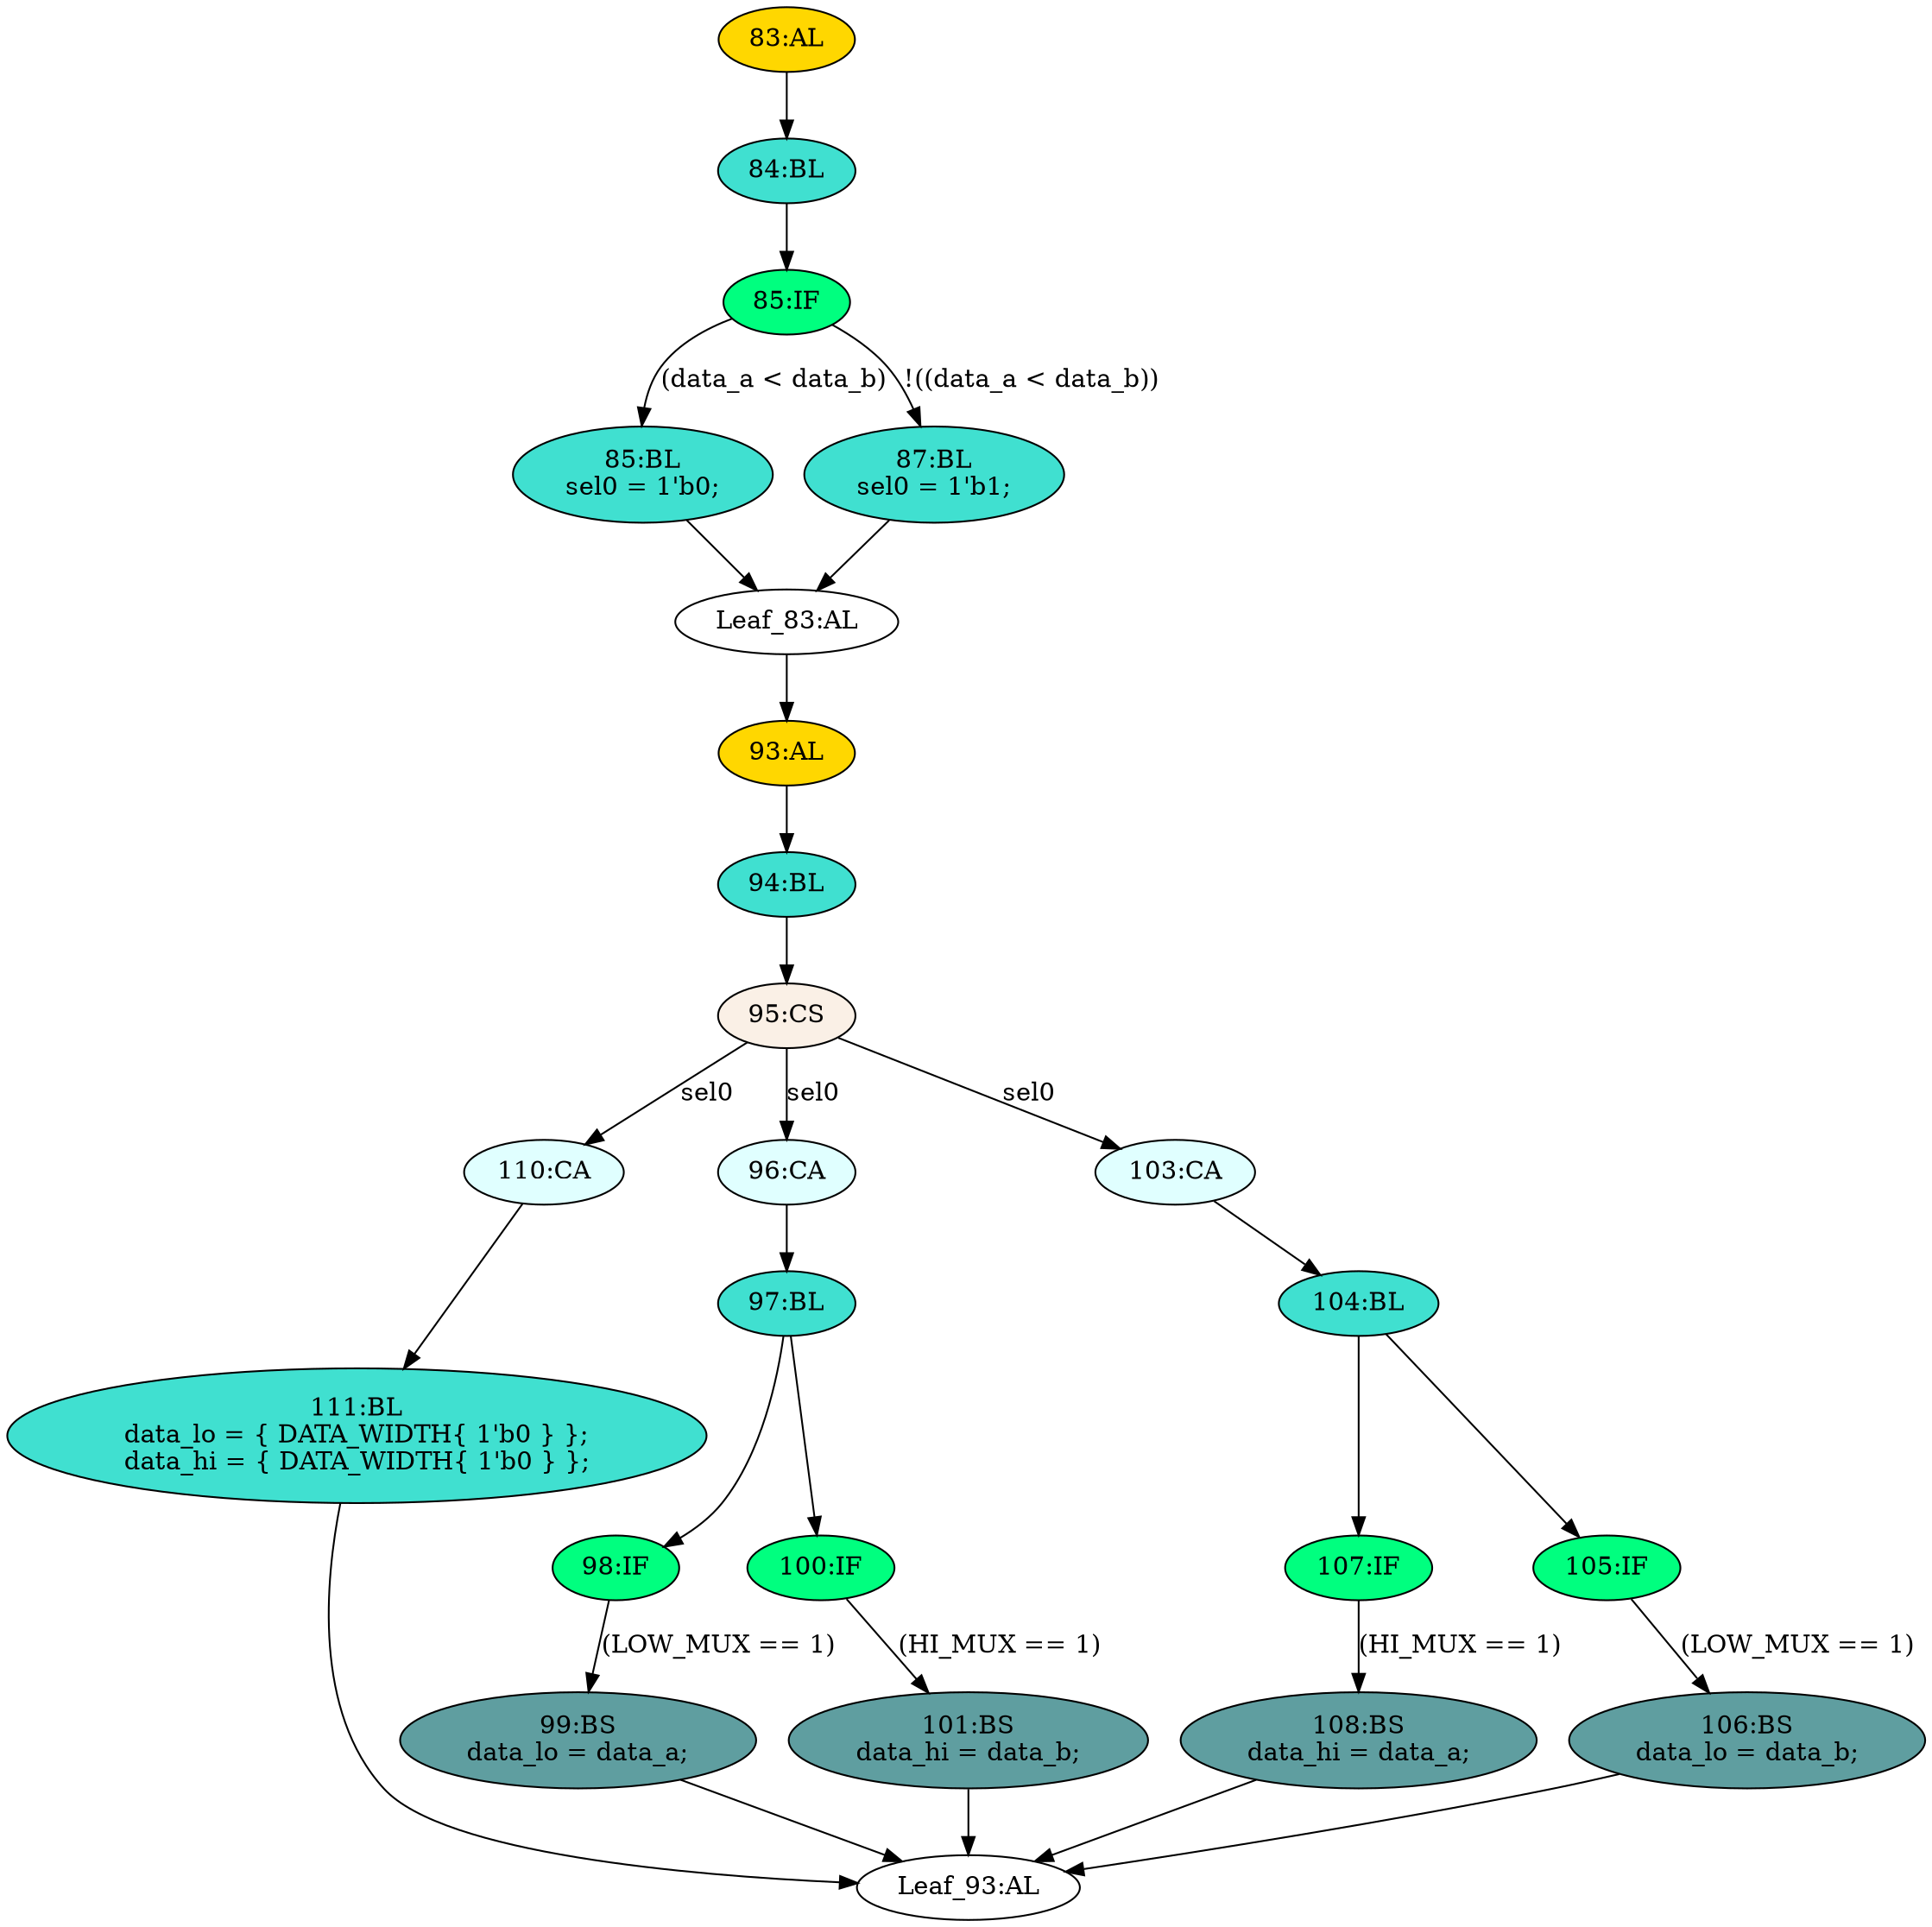 strict digraph "compose( ,  )" {
	node [label="\N"];
	"110:CA"	 [ast="<pyverilog.vparser.ast.Case object at 0x7f8ec68659d0>",
		fillcolor=lightcyan,
		label="110:CA",
		statements="[]",
		style=filled,
		typ=Case];
	"111:BL"	 [ast="<pyverilog.vparser.ast.Block object at 0x7f8ec6865450>",
		fillcolor=turquoise,
		label="111:BL
data_lo = { DATA_WIDTH{ 1'b0 } };
data_hi = { DATA_WIDTH{ 1'b0 } };",
		statements="[<pyverilog.vparser.ast.BlockingSubstitution object at 0x7f8ec6865b90>, <pyverilog.vparser.ast.BlockingSubstitution object at 0x7f8ec6865d90>]",
		style=filled,
		typ=Block];
	"110:CA" -> "111:BL"	 [cond="[]",
		lineno=None];
	"96:CA"	 [ast="<pyverilog.vparser.ast.Case object at 0x7f8ec6c8da50>",
		fillcolor=lightcyan,
		label="96:CA",
		statements="[]",
		style=filled,
		typ=Case];
	"97:BL"	 [ast="<pyverilog.vparser.ast.Block object at 0x7f8ec6c8d910>",
		fillcolor=turquoise,
		label="97:BL",
		statements="[]",
		style=filled,
		typ=Block];
	"96:CA" -> "97:BL"	 [cond="[]",
		lineno=None];
	"93:AL"	 [ast="<pyverilog.vparser.ast.Always object at 0x7f8ec69d7350>",
		clk_sens=False,
		fillcolor=gold,
		label="93:AL",
		sens="['data_b', 'data_a']",
		statements="[]",
		style=filled,
		typ=Always,
		use_var="['data_b', 'data_a', 'sel0', 'LOW_MUX', 'HI_MUX']"];
	"94:BL"	 [ast="<pyverilog.vparser.ast.Block object at 0x7f8ec72a64d0>",
		fillcolor=turquoise,
		label="94:BL",
		statements="[]",
		style=filled,
		typ=Block];
	"93:AL" -> "94:BL"	 [cond="[]",
		lineno=None];
	"98:IF"	 [ast="<pyverilog.vparser.ast.IfStatement object at 0x7f8ec6c8d450>",
		fillcolor=springgreen,
		label="98:IF",
		statements="[]",
		style=filled,
		typ=IfStatement];
	"97:BL" -> "98:IF"	 [cond="[]",
		lineno=None];
	"100:IF"	 [ast="<pyverilog.vparser.ast.IfStatement object at 0x7f8ec6865650>",
		fillcolor=springgreen,
		label="100:IF",
		statements="[]",
		style=filled,
		typ=IfStatement];
	"97:BL" -> "100:IF"	 [cond="[]",
		lineno=None];
	"Leaf_93:AL"	 [def_var="['data_hi', 'data_lo']",
		label="Leaf_93:AL"];
	"103:CA"	 [ast="<pyverilog.vparser.ast.Case object at 0x7f8ec68652d0>",
		fillcolor=lightcyan,
		label="103:CA",
		statements="[]",
		style=filled,
		typ=Case];
	"104:BL"	 [ast="<pyverilog.vparser.ast.Block object at 0x7f8ec6865190>",
		fillcolor=turquoise,
		label="104:BL",
		statements="[]",
		style=filled,
		typ=Block];
	"103:CA" -> "104:BL"	 [cond="[]",
		lineno=None];
	"99:BS"	 [ast="<pyverilog.vparser.ast.BlockingSubstitution object at 0x7f8ec6865850>",
		fillcolor=cadetblue,
		label="99:BS
data_lo = data_a;",
		statements="[<pyverilog.vparser.ast.BlockingSubstitution object at 0x7f8ec6865850>]",
		style=filled,
		typ=BlockingSubstitution];
	"99:BS" -> "Leaf_93:AL"	 [cond="[]",
		lineno=None];
	"85:BL"	 [ast="<pyverilog.vparser.ast.Block object at 0x7f8ec69ad450>",
		fillcolor=turquoise,
		label="85:BL
sel0 = 1'b0;",
		statements="[<pyverilog.vparser.ast.BlockingSubstitution object at 0x7f8ec69ad550>]",
		style=filled,
		typ=Block];
	"Leaf_83:AL"	 [def_var="['sel0']",
		label="Leaf_83:AL"];
	"85:BL" -> "Leaf_83:AL"	 [cond="[]",
		lineno=None];
	"101:BS"	 [ast="<pyverilog.vparser.ast.BlockingSubstitution object at 0x7f8ec6865c90>",
		fillcolor=cadetblue,
		label="101:BS
data_hi = data_b;",
		statements="[<pyverilog.vparser.ast.BlockingSubstitution object at 0x7f8ec6865c90>]",
		style=filled,
		typ=BlockingSubstitution];
	"101:BS" -> "Leaf_93:AL"	 [cond="[]",
		lineno=None];
	"95:CS"	 [ast="<pyverilog.vparser.ast.CaseStatement object at 0x7f8ec6865750>",
		fillcolor=linen,
		label="95:CS",
		statements="[]",
		style=filled,
		typ=CaseStatement];
	"94:BL" -> "95:CS"	 [cond="[]",
		lineno=None];
	"106:BS"	 [ast="<pyverilog.vparser.ast.BlockingSubstitution object at 0x7f8ec6865e90>",
		fillcolor=cadetblue,
		label="106:BS
data_lo = data_b;",
		statements="[<pyverilog.vparser.ast.BlockingSubstitution object at 0x7f8ec6865e90>]",
		style=filled,
		typ=BlockingSubstitution];
	"106:BS" -> "Leaf_93:AL"	 [cond="[]",
		lineno=None];
	"111:BL" -> "Leaf_93:AL"	 [cond="[]",
		lineno=None];
	"98:IF" -> "99:BS"	 [cond="['LOW_MUX']",
		label="(LOW_MUX == 1)",
		lineno=98];
	"107:IF"	 [ast="<pyverilog.vparser.ast.IfStatement object at 0x7f8ec68653d0>",
		fillcolor=springgreen,
		label="107:IF",
		statements="[]",
		style=filled,
		typ=IfStatement];
	"104:BL" -> "107:IF"	 [cond="[]",
		lineno=None];
	"105:IF"	 [ast="<pyverilog.vparser.ast.IfStatement object at 0x7f8ec6865e50>",
		fillcolor=springgreen,
		label="105:IF",
		statements="[]",
		style=filled,
		typ=IfStatement];
	"104:BL" -> "105:IF"	 [cond="[]",
		lineno=None];
	"83:AL"	 [ast="<pyverilog.vparser.ast.Always object at 0x7f8ec69c52d0>",
		clk_sens=False,
		fillcolor=gold,
		label="83:AL",
		sens="[]",
		statements="[]",
		style=filled,
		typ=Always,
		use_var="['data_b', 'data_a']"];
	"84:BL"	 [ast="<pyverilog.vparser.ast.Block object at 0x7f8ec69c50d0>",
		fillcolor=turquoise,
		label="84:BL",
		statements="[]",
		style=filled,
		typ=Block];
	"83:AL" -> "84:BL"	 [cond="[]",
		lineno=None];
	"100:IF" -> "101:BS"	 [cond="['HI_MUX']",
		label="(HI_MUX == 1)",
		lineno=100];
	"85:IF"	 [ast="<pyverilog.vparser.ast.IfStatement object at 0x7f8ec69ad050>",
		fillcolor=springgreen,
		label="85:IF",
		statements="[]",
		style=filled,
		typ=IfStatement];
	"84:BL" -> "85:IF"	 [cond="[]",
		lineno=None];
	"108:BS"	 [ast="<pyverilog.vparser.ast.BlockingSubstitution object at 0x7f8ec6865dd0>",
		fillcolor=cadetblue,
		label="108:BS
data_hi = data_a;",
		statements="[<pyverilog.vparser.ast.BlockingSubstitution object at 0x7f8ec6865dd0>]",
		style=filled,
		typ=BlockingSubstitution];
	"108:BS" -> "Leaf_93:AL"	 [cond="[]",
		lineno=None];
	"Leaf_83:AL" -> "93:AL";
	"85:IF" -> "85:BL"	 [cond="['data_a', 'data_b']",
		label="(data_a < data_b)",
		lineno=85];
	"87:BL"	 [ast="<pyverilog.vparser.ast.Block object at 0x7f8ec69adb50>",
		fillcolor=turquoise,
		label="87:BL
sel0 = 1'b1;",
		statements="[<pyverilog.vparser.ast.BlockingSubstitution object at 0x7f8ec69ad150>]",
		style=filled,
		typ=Block];
	"85:IF" -> "87:BL"	 [cond="['data_a', 'data_b']",
		label="!((data_a < data_b))",
		lineno=85];
	"87:BL" -> "Leaf_83:AL"	 [cond="[]",
		lineno=None];
	"107:IF" -> "108:BS"	 [cond="['HI_MUX']",
		label="(HI_MUX == 1)",
		lineno=107];
	"105:IF" -> "106:BS"	 [cond="['LOW_MUX']",
		label="(LOW_MUX == 1)",
		lineno=105];
	"95:CS" -> "110:CA"	 [cond="['sel0']",
		label=sel0,
		lineno=95];
	"95:CS" -> "96:CA"	 [cond="['sel0']",
		label=sel0,
		lineno=95];
	"95:CS" -> "103:CA"	 [cond="['sel0']",
		label=sel0,
		lineno=95];
}
